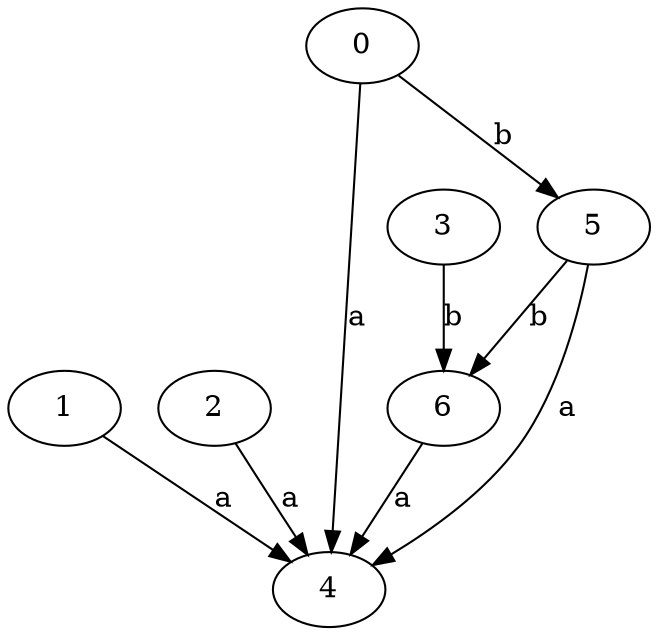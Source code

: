 strict digraph  {
1;
2;
3;
4;
5;
0;
6;
1 -> 4  [label=a];
2 -> 4  [label=a];
3 -> 6  [label=b];
5 -> 4  [label=a];
5 -> 6  [label=b];
0 -> 4  [label=a];
0 -> 5  [label=b];
6 -> 4  [label=a];
}
